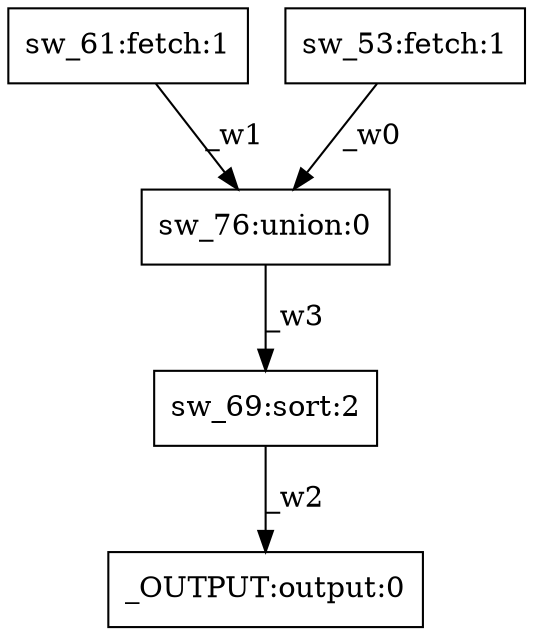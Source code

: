 digraph test1 { node [shape=box] "sw_61" [label="sw_61:fetch:1"];"_OUTPUT" [label="_OUTPUT:output:0"];"sw_69" [label="sw_69:sort:2"];"sw_53" [label="sw_53:fetch:1"];"sw_76" [label="sw_76:union:0"];"sw_53" -> "sw_76" [label="_w0"];"sw_61" -> "sw_76" [label="_w1"];"sw_69" -> "_OUTPUT" [label="_w2"];"sw_76" -> "sw_69" [label="_w3"];}